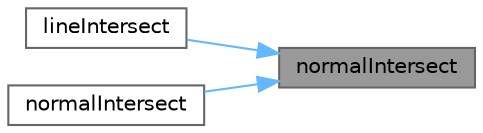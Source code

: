 digraph "normalIntersect"
{
 // LATEX_PDF_SIZE
  bgcolor="transparent";
  edge [fontname=Helvetica,fontsize=10,labelfontname=Helvetica,labelfontsize=10];
  node [fontname=Helvetica,fontsize=10,shape=box,height=0.2,width=0.4];
  rankdir="RL";
  Node1 [id="Node000001",label="normalIntersect",height=0.2,width=0.4,color="gray40", fillcolor="grey60", style="filled", fontcolor="black",tooltip=" "];
  Node1 -> Node2 [id="edge1_Node000001_Node000002",dir="back",color="steelblue1",style="solid",tooltip=" "];
  Node2 [id="Node000002",label="lineIntersect",height=0.2,width=0.4,color="grey40", fillcolor="white", style="filled",URL="$classFoam_1_1plane.html#a1210b294e21f321047bb6e48dbf08e40",tooltip=" "];
  Node1 -> Node3 [id="edge2_Node000001_Node000003",dir="back",color="steelblue1",style="solid",tooltip=" "];
  Node3 [id="Node000003",label="normalIntersect",height=0.2,width=0.4,color="grey40", fillcolor="white", style="filled",URL="$classFoam_1_1plane.html#a0d0c1e101d0524e0e95319e90716de7e",tooltip=" "];
}
